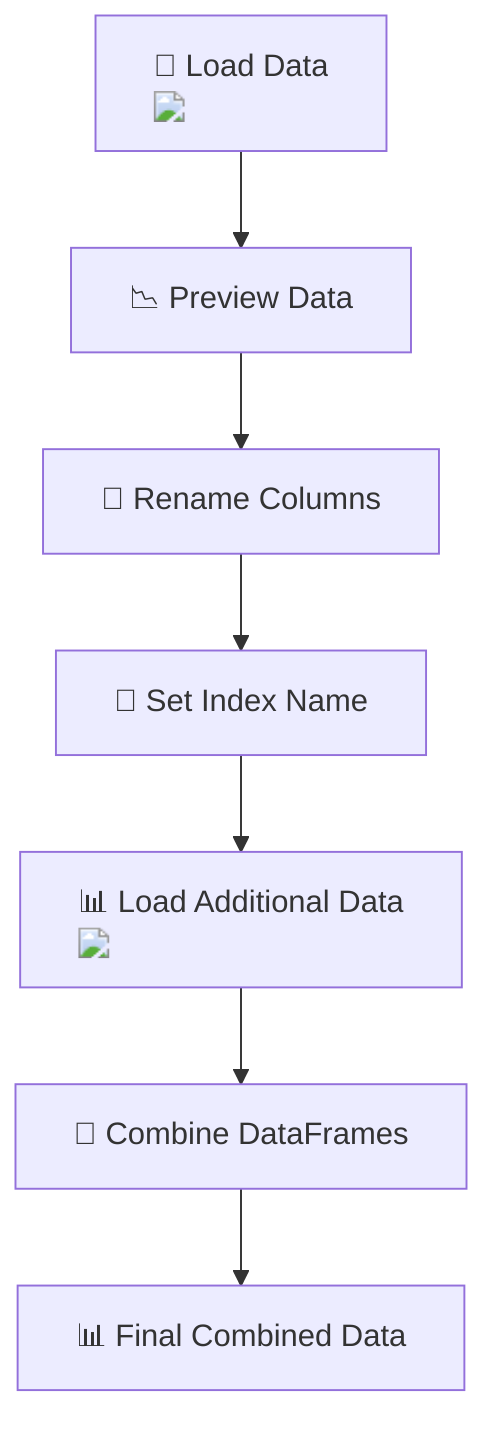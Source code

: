 flowchart TD
    A["📂 Load Data <img src='file.svg' />"] --> B["📉 Preview Data"]
    B --> C["🔄 Rename Columns"]
    C --> D["🔄 Set Index Name"]
    D --> E["📊 Load Additional Data <img src='file.svg' />"]
    E --> F["🔗 Combine DataFrames"]
    F --> G["📊 Final Combined Data"]